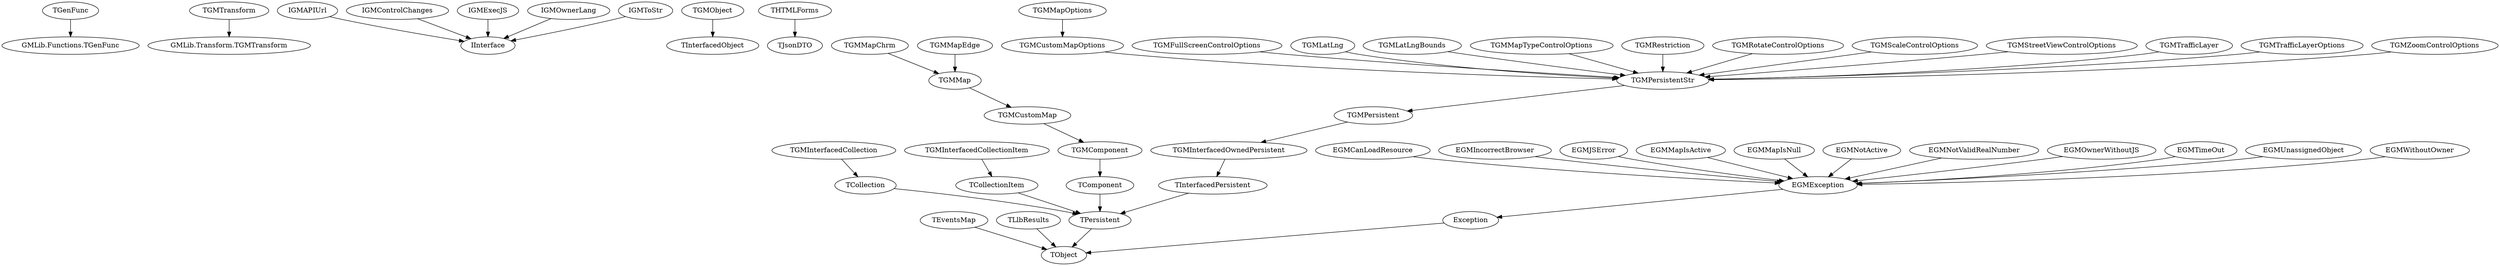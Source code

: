 DiGraph Classes {
  "TGenFunc" -> "GMLib.Functions.TGenFunc"
  "TGenFunc" [href="GMLib.Functions.TGenFunc.html"]
  "TGMTransform" -> "GMLib.Transform.TGMTransform"
  "TGMTransform" [href="GMLib.Transform.TGMTransform.html"]
  "IGMAPIUrl" -> "IInterface"
  "IGMAPIUrl" [href="GMLib.Classes.IGMAPIUrl.html"]
  "IGMControlChanges" -> "IInterface"
  "IGMControlChanges" [href="GMLib.Classes.IGMControlChanges.html"]
  "IGMExecJS" -> "IInterface"
  "IGMExecJS" [href="GMLib.Classes.IGMExecJS.html"]
  "IGMOwnerLang" -> "IInterface"
  "IGMOwnerLang" [href="GMLib.Classes.IGMOwnerLang.html"]
  "IGMToStr" -> "IInterface"
  "IGMToStr" [href="GMLib.Classes.IGMToStr.html"]
  "TGMObject" -> "TInterfacedObject"
  "TGMObject" [href="GMLib.Classes.TGMObject.html"]
  "THTMLForms" -> "TJsonDTO"
  "THTMLForms" [href="GMLib.HTMLForms.THTMLForms.html"]
  "Exception" -> "TObject"
  "EGMException" -> "Exception"
  "EGMException" [href="GMLib.Exceptions.EGMException.html"]
  "EGMCanLoadResource" -> "EGMException"
  "EGMCanLoadResource" [href="GMLib.Exceptions.EGMCanLoadResource.html"]
  "EGMIncorrectBrowser" -> "EGMException"
  "EGMIncorrectBrowser" [href="GMLib.Exceptions.EGMIncorrectBrowser.html"]
  "EGMJSError" -> "EGMException"
  "EGMJSError" [href="GMLib.Exceptions.EGMJSError.html"]
  "EGMMapIsActive" -> "EGMException"
  "EGMMapIsActive" [href="GMLib.Exceptions.EGMMapIsActive.html"]
  "EGMMapIsNull" -> "EGMException"
  "EGMMapIsNull" [href="GMLib.Exceptions.EGMMapIsNull.html"]
  "EGMNotActive" -> "EGMException"
  "EGMNotActive" [href="GMLib.Exceptions.EGMNotActive.html"]
  "EGMNotValidRealNumber" -> "EGMException"
  "EGMNotValidRealNumber" [href="GMLib.Exceptions.EGMNotValidRealNumber.html"]
  "EGMOwnerWithoutJS" -> "EGMException"
  "EGMOwnerWithoutJS" [href="GMLib.Exceptions.EGMOwnerWithoutJS.html"]
  "EGMTimeOut" -> "EGMException"
  "EGMTimeOut" [href="GMLib.Exceptions.EGMTimeOut.html"]
  "EGMUnassignedObject" -> "EGMException"
  "EGMUnassignedObject" [href="GMLib.Exceptions.EGMUnassignedObject.html"]
  "EGMWithoutOwner" -> "EGMException"
  "EGMWithoutOwner" [href="GMLib.Exceptions.EGMWithoutOwner.html"]
  "TEventsMap" -> "TObject"
  "TEventsMap" [href="GMLib.HTMLForms.TEventsMap.html"]
  "TLlbResults" -> "TObject"
  "TLlbResults" [href="GMLib.HTMLForms.TLlbResults.html"]
  "TPersistent" -> "TObject"
  "TCollection" -> "TPersistent"
  "TGMInterfacedCollection" -> "TCollection"
  "TGMInterfacedCollection" [href="GMLib.Classes.TGMInterfacedCollection.html"]
  "TCollectionItem" -> "TPersistent"
  "TGMInterfacedCollectionItem" -> "TCollectionItem"
  "TGMInterfacedCollectionItem" [href="GMLib.Classes.TGMInterfacedCollectionItem.html"]
  "TComponent" -> "TPersistent"
  "TGMComponent" -> "TComponent"
  "TGMComponent" [href="GMLib.Classes.TGMComponent.html"]
  "TGMCustomMap" -> "TGMComponent"
  "TGMCustomMap" [href="GMLib.Map.TGMCustomMap.html"]
  "TGMMap" -> "TGMCustomMap"
  "TGMMap" [href="GMLib.Map.Vcl.TGMMap.html"]
  "TGMMapChrm" -> "TGMMap"
  "TGMMapChrm" [href="GMLib.Map.Vcl.TGMMapChrm.html"]
  "TGMMapEdge" -> "TGMMap"
  "TGMMapEdge" [href="GMLib.Map.Vcl.TGMMapEdge.html"]
  "TInterfacedPersistent" -> "TPersistent"
  "TGMInterfacedOwnedPersistent" -> "TInterfacedPersistent"
  "TGMInterfacedOwnedPersistent" [href="GMLib.Classes.TGMInterfacedOwnedPersistent.html"]
  "TGMPersistent" -> "TGMInterfacedOwnedPersistent"
  "TGMPersistent" [href="GMLib.Classes.TGMPersistent.html"]
  "TGMPersistentStr" -> "TGMPersistent"
  "TGMPersistentStr" [href="GMLib.Classes.TGMPersistentStr.html"]
  "TGMCustomMapOptions" -> "TGMPersistentStr"
  "TGMCustomMapOptions" [href="GMLib.Map.TGMCustomMapOptions.html"]
  "TGMMapOptions" -> "TGMCustomMapOptions"
  "TGMMapOptions" [href="GMLib.Map.Vcl.TGMMapOptions.html"]
  "TGMFullScreenControlOptions" -> "TGMPersistentStr"
  "TGMFullScreenControlOptions" [href="GMLib.Map.TGMFullScreenControlOptions.html"]
  "TGMLatLng" -> "TGMPersistentStr"
  "TGMLatLng" [href="GMLib.LatLng.TGMLatLng.html"]
  "TGMLatLngBounds" -> "TGMPersistentStr"
  "TGMLatLngBounds" [href="GMLib.LatLngBounds.TGMLatLngBounds.html"]
  "TGMMapTypeControlOptions" -> "TGMPersistentStr"
  "TGMMapTypeControlOptions" [href="GMLib.Map.TGMMapTypeControlOptions.html"]
  "TGMRestriction" -> "TGMPersistentStr"
  "TGMRestriction" [href="GMLib.Map.TGMRestriction.html"]
  "TGMRotateControlOptions" -> "TGMPersistentStr"
  "TGMRotateControlOptions" [href="GMLib.Map.TGMRotateControlOptions.html"]
  "TGMScaleControlOptions" -> "TGMPersistentStr"
  "TGMScaleControlOptions" [href="GMLib.Map.TGMScaleControlOptions.html"]
  "TGMStreetViewControlOptions" -> "TGMPersistentStr"
  "TGMStreetViewControlOptions" [href="GMLib.Map.TGMStreetViewControlOptions.html"]
  "TGMTrafficLayer" -> "TGMPersistentStr"
  "TGMTrafficLayer" [href="GMLib.Map.TGMTrafficLayer.html"]
  "TGMTrafficLayerOptions" -> "TGMPersistentStr"
  "TGMTrafficLayerOptions" [href="GMLib.Map.TGMTrafficLayerOptions.html"]
  "TGMZoomControlOptions" -> "TGMPersistentStr"
  "TGMZoomControlOptions" [href="GMLib.Map.TGMZoomControlOptions.html"]
}
